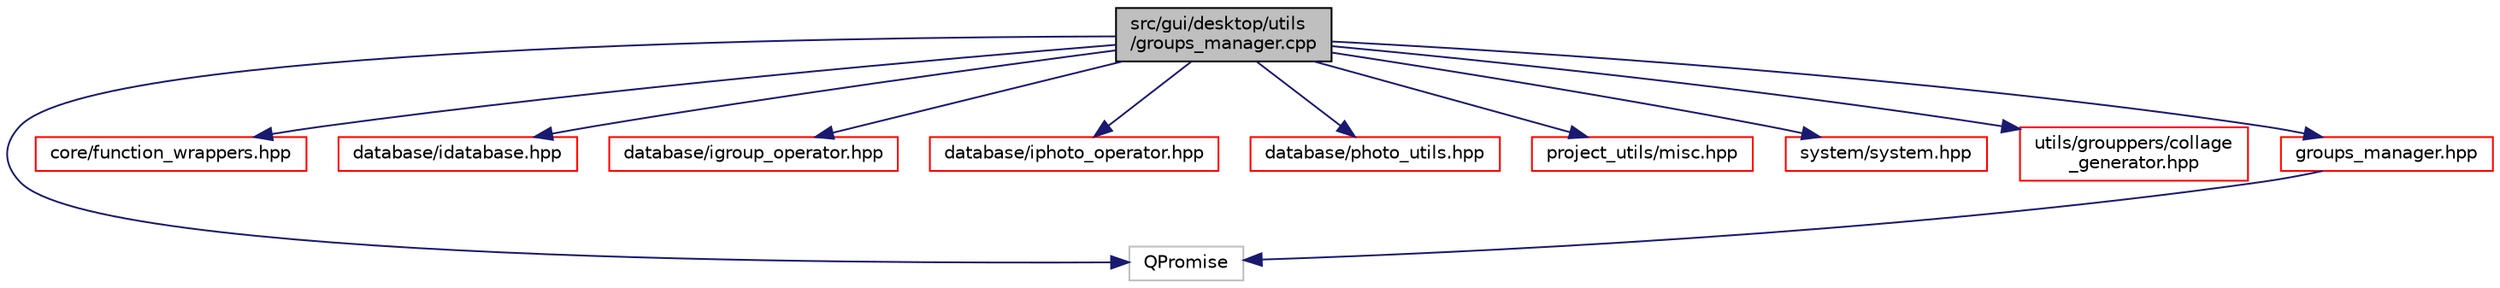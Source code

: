 digraph "src/gui/desktop/utils/groups_manager.cpp"
{
 // LATEX_PDF_SIZE
  edge [fontname="Helvetica",fontsize="10",labelfontname="Helvetica",labelfontsize="10"];
  node [fontname="Helvetica",fontsize="10",shape=record];
  Node1 [label="src/gui/desktop/utils\l/groups_manager.cpp",height=0.2,width=0.4,color="black", fillcolor="grey75", style="filled", fontcolor="black",tooltip=" "];
  Node1 -> Node2 [color="midnightblue",fontsize="10",style="solid",fontname="Helvetica"];
  Node2 [label="QPromise",height=0.2,width=0.4,color="grey75", fillcolor="white", style="filled",tooltip=" "];
  Node1 -> Node3 [color="midnightblue",fontsize="10",style="solid",fontname="Helvetica"];
  Node3 [label="core/function_wrappers.hpp",height=0.2,width=0.4,color="red", fillcolor="white", style="filled",URL="$function__wrappers_8hpp.html",tooltip=" "];
  Node1 -> Node9 [color="midnightblue",fontsize="10",style="solid",fontname="Helvetica"];
  Node9 [label="database/idatabase.hpp",height=0.2,width=0.4,color="red", fillcolor="white", style="filled",URL="$idatabase_8hpp.html",tooltip=" "];
  Node1 -> Node49 [color="midnightblue",fontsize="10",style="solid",fontname="Helvetica"];
  Node49 [label="database/igroup_operator.hpp",height=0.2,width=0.4,color="red", fillcolor="white", style="filled",URL="$igroup__operator_8hpp.html",tooltip=" "];
  Node1 -> Node50 [color="midnightblue",fontsize="10",style="solid",fontname="Helvetica"];
  Node50 [label="database/iphoto_operator.hpp",height=0.2,width=0.4,color="red", fillcolor="white", style="filled",URL="$iphoto__operator_8hpp.html",tooltip=" "];
  Node1 -> Node54 [color="midnightblue",fontsize="10",style="solid",fontname="Helvetica"];
  Node54 [label="database/photo_utils.hpp",height=0.2,width=0.4,color="red", fillcolor="white", style="filled",URL="$photo__utils_8hpp.html",tooltip=" "];
  Node1 -> Node56 [color="midnightblue",fontsize="10",style="solid",fontname="Helvetica"];
  Node56 [label="project_utils/misc.hpp",height=0.2,width=0.4,color="red", fillcolor="white", style="filled",URL="$misc_8hpp.html",tooltip=" "];
  Node1 -> Node58 [color="midnightblue",fontsize="10",style="solid",fontname="Helvetica"];
  Node58 [label="system/system.hpp",height=0.2,width=0.4,color="red", fillcolor="white", style="filled",URL="$system_8hpp.html",tooltip=" "];
  Node1 -> Node60 [color="midnightblue",fontsize="10",style="solid",fontname="Helvetica"];
  Node60 [label="utils/grouppers/collage\l_generator.hpp",height=0.2,width=0.4,color="red", fillcolor="white", style="filled",URL="$collage__generator_8hpp.html",tooltip=" "];
  Node1 -> Node63 [color="midnightblue",fontsize="10",style="solid",fontname="Helvetica"];
  Node63 [label="groups_manager.hpp",height=0.2,width=0.4,color="red", fillcolor="white", style="filled",URL="$groups__manager_8hpp.html",tooltip=" "];
  Node63 -> Node2 [color="midnightblue",fontsize="10",style="solid",fontname="Helvetica"];
}

